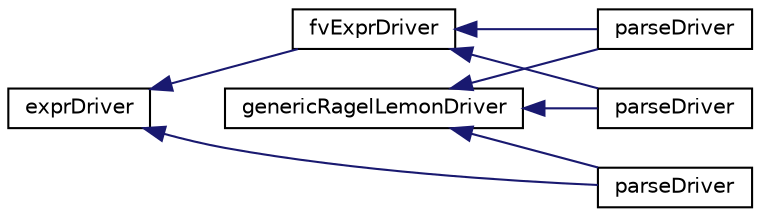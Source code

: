 digraph "Graphical Class Hierarchy"
{
  bgcolor="transparent";
  edge [fontname="Helvetica",fontsize="10",labelfontname="Helvetica",labelfontsize="10"];
  node [fontname="Helvetica",fontsize="10",shape=record];
  rankdir="LR";
  Node1 [label="exprDriver",height=0.2,width=0.4,color="black",URL="$classFoam_1_1expressions_1_1exprDriver.html",tooltip="Base driver for parsing (field) values. "];
  Node1 -> Node2 [dir="back",color="midnightblue",fontsize="10",style="solid",fontname="Helvetica"];
  Node2 [label="parseDriver",height=0.2,width=0.4,color="black",URL="$classFoam_1_1expressions_1_1fieldExpr_1_1parseDriver.html",tooltip="Driver for generic primitive field expressions. "];
  Node1 -> Node3 [dir="back",color="midnightblue",fontsize="10",style="solid",fontname="Helvetica"];
  Node3 [label="fvExprDriver",height=0.2,width=0.4,color="black",URL="$classFoam_1_1expressions_1_1fvExprDriver.html",tooltip="Base driver for parsing value expressions associated with an fvMesh. "];
  Node3 -> Node4 [dir="back",color="midnightblue",fontsize="10",style="solid",fontname="Helvetica"];
  Node4 [label="parseDriver",height=0.2,width=0.4,color="black",URL="$classFoam_1_1expressions_1_1patchExpr_1_1parseDriver.html",tooltip="Driver for patch expressions. "];
  Node3 -> Node5 [dir="back",color="midnightblue",fontsize="10",style="solid",fontname="Helvetica"];
  Node5 [label="parseDriver",height=0.2,width=0.4,color="black",URL="$classFoam_1_1expressions_1_1volumeExpr_1_1parseDriver.html",tooltip="Driver for volume, surface, point field expressions. "];
  Node6 [label="genericRagelLemonDriver",height=0.2,width=0.4,color="black",URL="$classFoam_1_1parsing_1_1genericRagelLemonDriver.html",tooltip="Generic interface code for Ragel/Lemon combination Subclasses should implement one or more process() ..."];
  Node6 -> Node2 [dir="back",color="midnightblue",fontsize="10",style="solid",fontname="Helvetica"];
  Node6 -> Node4 [dir="back",color="midnightblue",fontsize="10",style="solid",fontname="Helvetica"];
  Node6 -> Node5 [dir="back",color="midnightblue",fontsize="10",style="solid",fontname="Helvetica"];
}
